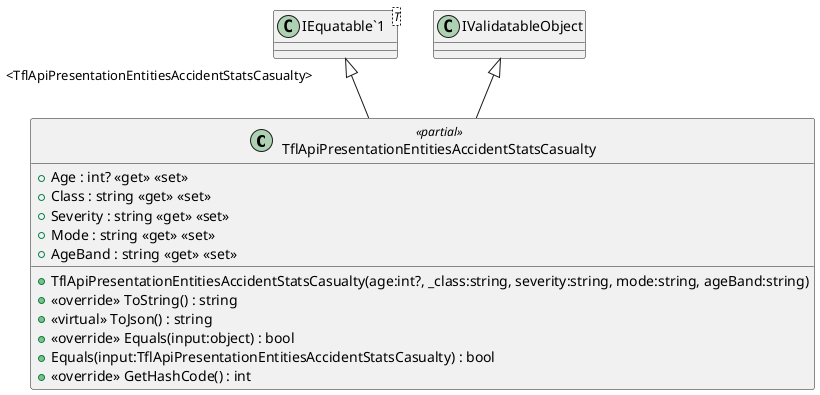@startuml
class TflApiPresentationEntitiesAccidentStatsCasualty <<partial>> {
    + TflApiPresentationEntitiesAccidentStatsCasualty(age:int?, _class:string, severity:string, mode:string, ageBand:string)
    + Age : int? <<get>> <<set>>
    + Class : string <<get>> <<set>>
    + Severity : string <<get>> <<set>>
    + Mode : string <<get>> <<set>>
    + AgeBand : string <<get>> <<set>>
    + <<override>> ToString() : string
    + <<virtual>> ToJson() : string
    + <<override>> Equals(input:object) : bool
    + Equals(input:TflApiPresentationEntitiesAccidentStatsCasualty) : bool
    + <<override>> GetHashCode() : int
}
class "IEquatable`1"<T> {
}
"IEquatable`1" "<TflApiPresentationEntitiesAccidentStatsCasualty>" <|-- TflApiPresentationEntitiesAccidentStatsCasualty
IValidatableObject <|-- TflApiPresentationEntitiesAccidentStatsCasualty
@enduml
